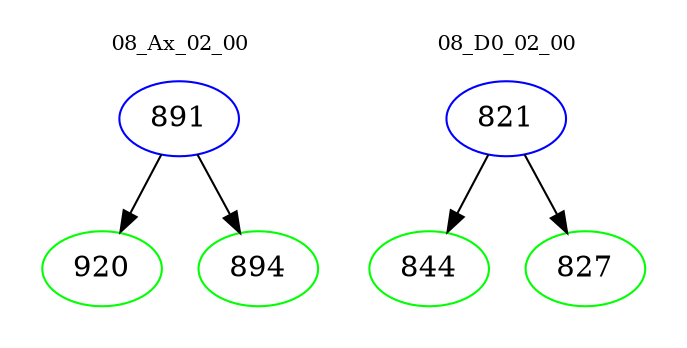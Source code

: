 digraph{
subgraph cluster_0 {
color = white
label = "08_Ax_02_00";
fontsize=10;
T0_891 [label="891", color="blue"]
T0_891 -> T0_920 [color="black"]
T0_920 [label="920", color="green"]
T0_891 -> T0_894 [color="black"]
T0_894 [label="894", color="green"]
}
subgraph cluster_1 {
color = white
label = "08_D0_02_00";
fontsize=10;
T1_821 [label="821", color="blue"]
T1_821 -> T1_844 [color="black"]
T1_844 [label="844", color="green"]
T1_821 -> T1_827 [color="black"]
T1_827 [label="827", color="green"]
}
}

